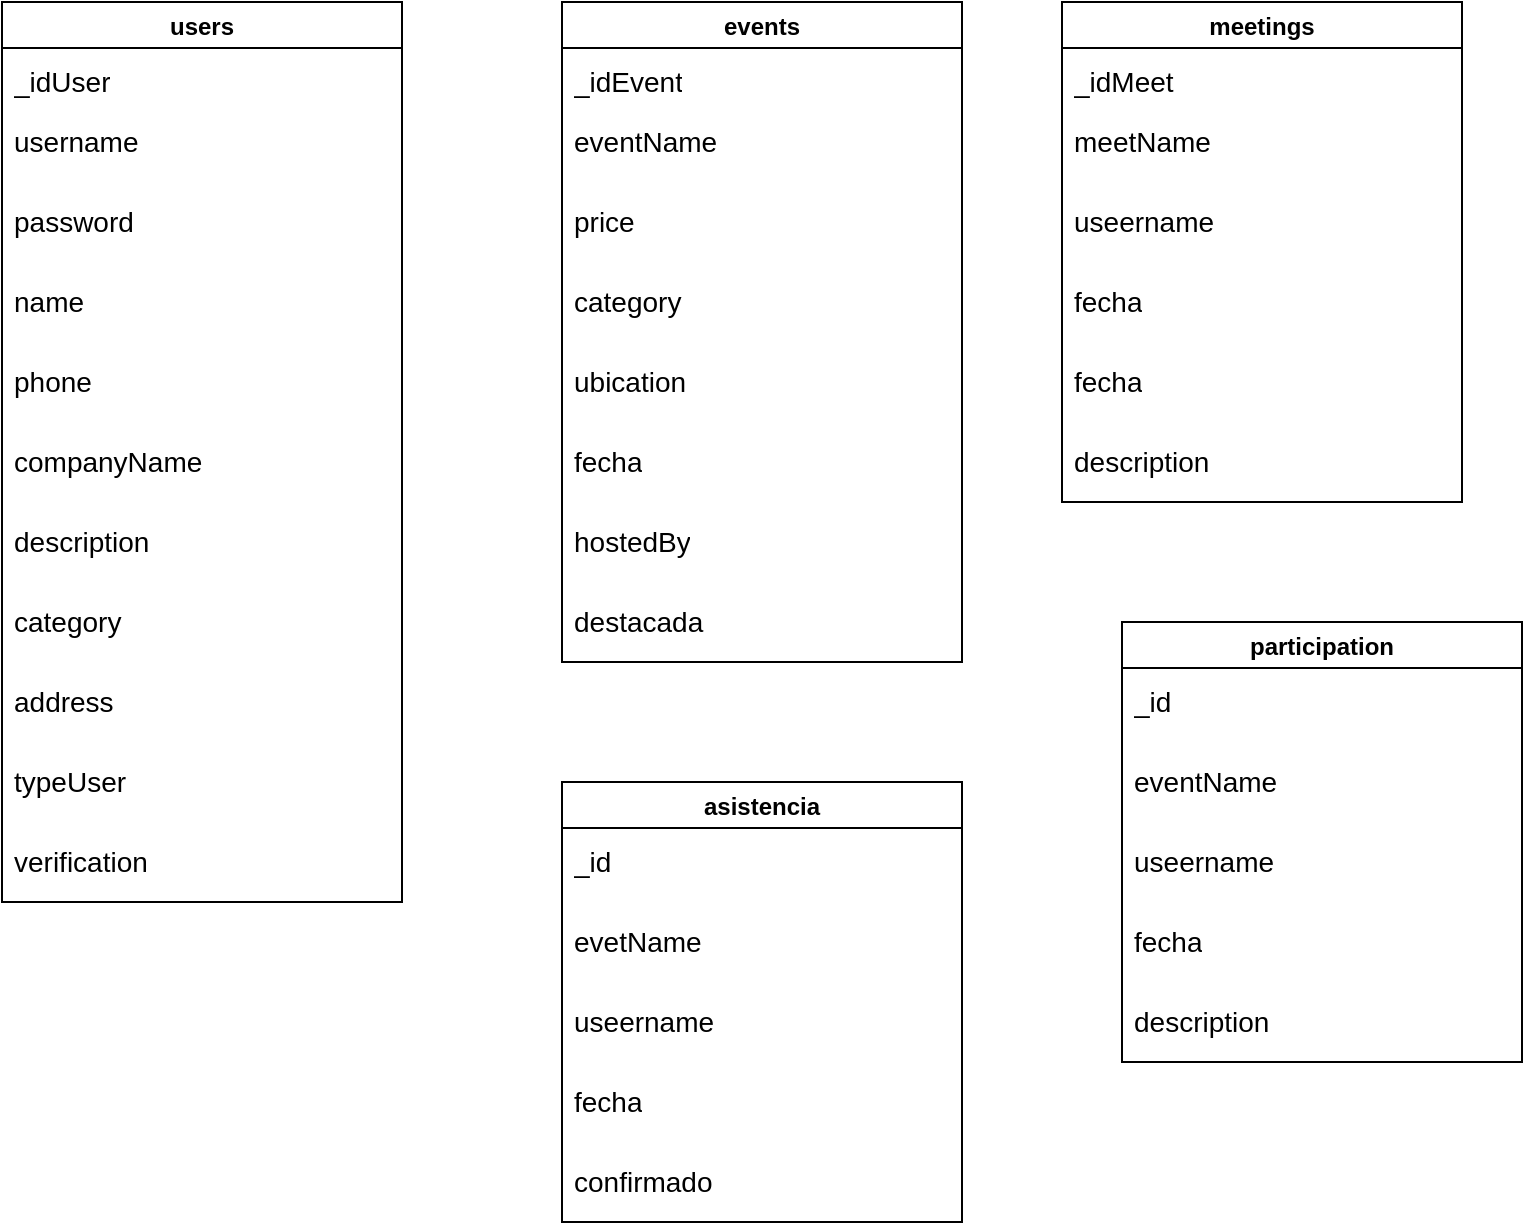 <mxfile version="21.6.2" type="device">
  <diagram name="Página-1" id="U70TPZcP0qpS3oESuaog">
    <mxGraphModel dx="1035" dy="532" grid="1" gridSize="10" guides="1" tooltips="1" connect="1" arrows="1" fold="1" page="1" pageScale="1" pageWidth="850" pageHeight="1100" math="0" shadow="0">
      <root>
        <mxCell id="0" />
        <mxCell id="1" parent="0" />
        <mxCell id="S3yzE3x7xjCm-AzWG-4F-11" value="users" style="swimlane;" vertex="1" parent="1">
          <mxGeometry x="80" y="30" width="200" height="450" as="geometry" />
        </mxCell>
        <mxCell id="S3yzE3x7xjCm-AzWG-4F-12" value="_idUser" style="text;strokeColor=none;fillColor=none;align=left;verticalAlign=middle;spacingLeft=4;spacingRight=4;overflow=hidden;points=[[0,0.5],[1,0.5]];portConstraint=eastwest;rotatable=0;whiteSpace=wrap;html=1;fontSize=14;" vertex="1" parent="S3yzE3x7xjCm-AzWG-4F-11">
          <mxGeometry y="20" width="200" height="40" as="geometry" />
        </mxCell>
        <mxCell id="S3yzE3x7xjCm-AzWG-4F-13" value="username" style="text;strokeColor=none;fillColor=none;align=left;verticalAlign=middle;spacingLeft=4;spacingRight=4;overflow=hidden;points=[[0,0.5],[1,0.5]];portConstraint=eastwest;rotatable=0;whiteSpace=wrap;html=1;fontSize=14;" vertex="1" parent="S3yzE3x7xjCm-AzWG-4F-11">
          <mxGeometry y="50" width="200" height="40" as="geometry" />
        </mxCell>
        <mxCell id="S3yzE3x7xjCm-AzWG-4F-14" value="password" style="text;strokeColor=none;fillColor=none;align=left;verticalAlign=middle;spacingLeft=4;spacingRight=4;overflow=hidden;points=[[0,0.5],[1,0.5]];portConstraint=eastwest;rotatable=0;whiteSpace=wrap;html=1;fontSize=14;" vertex="1" parent="S3yzE3x7xjCm-AzWG-4F-11">
          <mxGeometry y="90" width="200" height="40" as="geometry" />
        </mxCell>
        <mxCell id="S3yzE3x7xjCm-AzWG-4F-15" value="name" style="text;strokeColor=none;fillColor=none;align=left;verticalAlign=middle;spacingLeft=4;spacingRight=4;overflow=hidden;points=[[0,0.5],[1,0.5]];portConstraint=eastwest;rotatable=0;whiteSpace=wrap;html=1;fontSize=14;" vertex="1" parent="S3yzE3x7xjCm-AzWG-4F-11">
          <mxGeometry y="130" width="200" height="40" as="geometry" />
        </mxCell>
        <mxCell id="S3yzE3x7xjCm-AzWG-4F-16" value="companyName" style="text;strokeColor=none;fillColor=none;align=left;verticalAlign=middle;spacingLeft=4;spacingRight=4;overflow=hidden;points=[[0,0.5],[1,0.5]];portConstraint=eastwest;rotatable=0;whiteSpace=wrap;html=1;fontSize=14;" vertex="1" parent="S3yzE3x7xjCm-AzWG-4F-11">
          <mxGeometry y="210" width="200" height="40" as="geometry" />
        </mxCell>
        <mxCell id="S3yzE3x7xjCm-AzWG-4F-17" value="address" style="text;strokeColor=none;fillColor=none;align=left;verticalAlign=middle;spacingLeft=4;spacingRight=4;overflow=hidden;points=[[0,0.5],[1,0.5]];portConstraint=eastwest;rotatable=0;whiteSpace=wrap;html=1;fontSize=14;" vertex="1" parent="S3yzE3x7xjCm-AzWG-4F-11">
          <mxGeometry y="330" width="200" height="40" as="geometry" />
        </mxCell>
        <mxCell id="S3yzE3x7xjCm-AzWG-4F-18" value="category" style="text;strokeColor=none;fillColor=none;align=left;verticalAlign=middle;spacingLeft=4;spacingRight=4;overflow=hidden;points=[[0,0.5],[1,0.5]];portConstraint=eastwest;rotatable=0;whiteSpace=wrap;html=1;fontSize=14;" vertex="1" parent="S3yzE3x7xjCm-AzWG-4F-11">
          <mxGeometry y="290" width="200" height="40" as="geometry" />
        </mxCell>
        <mxCell id="S3yzE3x7xjCm-AzWG-4F-20" value="description" style="text;strokeColor=none;fillColor=none;align=left;verticalAlign=middle;spacingLeft=4;spacingRight=4;overflow=hidden;points=[[0,0.5],[1,0.5]];portConstraint=eastwest;rotatable=0;whiteSpace=wrap;html=1;fontSize=14;" vertex="1" parent="S3yzE3x7xjCm-AzWG-4F-11">
          <mxGeometry y="250" width="200" height="40" as="geometry" />
        </mxCell>
        <mxCell id="S3yzE3x7xjCm-AzWG-4F-21" value="phone" style="text;strokeColor=none;fillColor=none;align=left;verticalAlign=middle;spacingLeft=4;spacingRight=4;overflow=hidden;points=[[0,0.5],[1,0.5]];portConstraint=eastwest;rotatable=0;whiteSpace=wrap;html=1;fontSize=14;" vertex="1" parent="S3yzE3x7xjCm-AzWG-4F-11">
          <mxGeometry y="170" width="200" height="40" as="geometry" />
        </mxCell>
        <mxCell id="S3yzE3x7xjCm-AzWG-4F-22" value="typeUser" style="text;strokeColor=none;fillColor=none;align=left;verticalAlign=middle;spacingLeft=4;spacingRight=4;overflow=hidden;points=[[0,0.5],[1,0.5]];portConstraint=eastwest;rotatable=0;whiteSpace=wrap;html=1;fontSize=14;" vertex="1" parent="S3yzE3x7xjCm-AzWG-4F-11">
          <mxGeometry y="370" width="200" height="40" as="geometry" />
        </mxCell>
        <mxCell id="S3yzE3x7xjCm-AzWG-4F-69" value="verification" style="text;strokeColor=none;fillColor=none;align=left;verticalAlign=middle;spacingLeft=4;spacingRight=4;overflow=hidden;points=[[0,0.5],[1,0.5]];portConstraint=eastwest;rotatable=0;whiteSpace=wrap;html=1;fontSize=14;" vertex="1" parent="S3yzE3x7xjCm-AzWG-4F-11">
          <mxGeometry y="410" width="200" height="40" as="geometry" />
        </mxCell>
        <mxCell id="S3yzE3x7xjCm-AzWG-4F-36" value="events" style="swimlane;" vertex="1" parent="1">
          <mxGeometry x="360" y="30" width="200" height="330" as="geometry" />
        </mxCell>
        <mxCell id="S3yzE3x7xjCm-AzWG-4F-37" value="_idEvent" style="text;strokeColor=none;fillColor=none;align=left;verticalAlign=middle;spacingLeft=4;spacingRight=4;overflow=hidden;points=[[0,0.5],[1,0.5]];portConstraint=eastwest;rotatable=0;whiteSpace=wrap;html=1;fontSize=14;" vertex="1" parent="S3yzE3x7xjCm-AzWG-4F-36">
          <mxGeometry y="20" width="200" height="40" as="geometry" />
        </mxCell>
        <mxCell id="S3yzE3x7xjCm-AzWG-4F-38" value="eventName" style="text;strokeColor=none;fillColor=none;align=left;verticalAlign=middle;spacingLeft=4;spacingRight=4;overflow=hidden;points=[[0,0.5],[1,0.5]];portConstraint=eastwest;rotatable=0;whiteSpace=wrap;html=1;fontSize=14;" vertex="1" parent="S3yzE3x7xjCm-AzWG-4F-36">
          <mxGeometry y="50" width="200" height="40" as="geometry" />
        </mxCell>
        <mxCell id="S3yzE3x7xjCm-AzWG-4F-39" value="price" style="text;strokeColor=none;fillColor=none;align=left;verticalAlign=middle;spacingLeft=4;spacingRight=4;overflow=hidden;points=[[0,0.5],[1,0.5]];portConstraint=eastwest;rotatable=0;whiteSpace=wrap;html=1;fontSize=14;" vertex="1" parent="S3yzE3x7xjCm-AzWG-4F-36">
          <mxGeometry y="90" width="200" height="40" as="geometry" />
        </mxCell>
        <mxCell id="S3yzE3x7xjCm-AzWG-4F-40" value="category" style="text;strokeColor=none;fillColor=none;align=left;verticalAlign=middle;spacingLeft=4;spacingRight=4;overflow=hidden;points=[[0,0.5],[1,0.5]];portConstraint=eastwest;rotatable=0;whiteSpace=wrap;html=1;fontSize=14;" vertex="1" parent="S3yzE3x7xjCm-AzWG-4F-36">
          <mxGeometry y="130" width="200" height="40" as="geometry" />
        </mxCell>
        <mxCell id="S3yzE3x7xjCm-AzWG-4F-41" value="fecha" style="text;strokeColor=none;fillColor=none;align=left;verticalAlign=middle;spacingLeft=4;spacingRight=4;overflow=hidden;points=[[0,0.5],[1,0.5]];portConstraint=eastwest;rotatable=0;whiteSpace=wrap;html=1;fontSize=14;" vertex="1" parent="S3yzE3x7xjCm-AzWG-4F-36">
          <mxGeometry y="210" width="200" height="40" as="geometry" />
        </mxCell>
        <mxCell id="S3yzE3x7xjCm-AzWG-4F-43" value="destacada" style="text;strokeColor=none;fillColor=none;align=left;verticalAlign=middle;spacingLeft=4;spacingRight=4;overflow=hidden;points=[[0,0.5],[1,0.5]];portConstraint=eastwest;rotatable=0;whiteSpace=wrap;html=1;fontSize=14;" vertex="1" parent="S3yzE3x7xjCm-AzWG-4F-36">
          <mxGeometry y="290" width="200" height="40" as="geometry" />
        </mxCell>
        <mxCell id="S3yzE3x7xjCm-AzWG-4F-44" value="hostedBy" style="text;strokeColor=none;fillColor=none;align=left;verticalAlign=middle;spacingLeft=4;spacingRight=4;overflow=hidden;points=[[0,0.5],[1,0.5]];portConstraint=eastwest;rotatable=0;whiteSpace=wrap;html=1;fontSize=14;" vertex="1" parent="S3yzE3x7xjCm-AzWG-4F-36">
          <mxGeometry y="250" width="200" height="40" as="geometry" />
        </mxCell>
        <mxCell id="S3yzE3x7xjCm-AzWG-4F-45" value="ubication" style="text;strokeColor=none;fillColor=none;align=left;verticalAlign=middle;spacingLeft=4;spacingRight=4;overflow=hidden;points=[[0,0.5],[1,0.5]];portConstraint=eastwest;rotatable=0;whiteSpace=wrap;html=1;fontSize=14;" vertex="1" parent="S3yzE3x7xjCm-AzWG-4F-36">
          <mxGeometry y="170" width="200" height="40" as="geometry" />
        </mxCell>
        <mxCell id="S3yzE3x7xjCm-AzWG-4F-47" value="meetings" style="swimlane;" vertex="1" parent="1">
          <mxGeometry x="610" y="30" width="200" height="250" as="geometry" />
        </mxCell>
        <mxCell id="S3yzE3x7xjCm-AzWG-4F-48" value="_idMeet" style="text;strokeColor=none;fillColor=none;align=left;verticalAlign=middle;spacingLeft=4;spacingRight=4;overflow=hidden;points=[[0,0.5],[1,0.5]];portConstraint=eastwest;rotatable=0;whiteSpace=wrap;html=1;fontSize=14;" vertex="1" parent="S3yzE3x7xjCm-AzWG-4F-47">
          <mxGeometry y="20" width="200" height="40" as="geometry" />
        </mxCell>
        <mxCell id="S3yzE3x7xjCm-AzWG-4F-49" value="meetName" style="text;strokeColor=none;fillColor=none;align=left;verticalAlign=middle;spacingLeft=4;spacingRight=4;overflow=hidden;points=[[0,0.5],[1,0.5]];portConstraint=eastwest;rotatable=0;whiteSpace=wrap;html=1;fontSize=14;" vertex="1" parent="S3yzE3x7xjCm-AzWG-4F-47">
          <mxGeometry y="50" width="200" height="40" as="geometry" />
        </mxCell>
        <mxCell id="S3yzE3x7xjCm-AzWG-4F-50" value="useername" style="text;strokeColor=none;fillColor=none;align=left;verticalAlign=middle;spacingLeft=4;spacingRight=4;overflow=hidden;points=[[0,0.5],[1,0.5]];portConstraint=eastwest;rotatable=0;whiteSpace=wrap;html=1;fontSize=14;" vertex="1" parent="S3yzE3x7xjCm-AzWG-4F-47">
          <mxGeometry y="90" width="200" height="40" as="geometry" />
        </mxCell>
        <mxCell id="S3yzE3x7xjCm-AzWG-4F-51" value="fecha" style="text;strokeColor=none;fillColor=none;align=left;verticalAlign=middle;spacingLeft=4;spacingRight=4;overflow=hidden;points=[[0,0.5],[1,0.5]];portConstraint=eastwest;rotatable=0;whiteSpace=wrap;html=1;fontSize=14;" vertex="1" parent="S3yzE3x7xjCm-AzWG-4F-47">
          <mxGeometry y="130" width="200" height="40" as="geometry" />
        </mxCell>
        <mxCell id="S3yzE3x7xjCm-AzWG-4F-52" value="description" style="text;strokeColor=none;fillColor=none;align=left;verticalAlign=middle;spacingLeft=4;spacingRight=4;overflow=hidden;points=[[0,0.5],[1,0.5]];portConstraint=eastwest;rotatable=0;whiteSpace=wrap;html=1;fontSize=14;" vertex="1" parent="S3yzE3x7xjCm-AzWG-4F-47">
          <mxGeometry y="210" width="200" height="40" as="geometry" />
        </mxCell>
        <mxCell id="S3yzE3x7xjCm-AzWG-4F-55" value="fecha" style="text;strokeColor=none;fillColor=none;align=left;verticalAlign=middle;spacingLeft=4;spacingRight=4;overflow=hidden;points=[[0,0.5],[1,0.5]];portConstraint=eastwest;rotatable=0;whiteSpace=wrap;html=1;fontSize=14;" vertex="1" parent="S3yzE3x7xjCm-AzWG-4F-47">
          <mxGeometry y="170" width="200" height="40" as="geometry" />
        </mxCell>
        <mxCell id="S3yzE3x7xjCm-AzWG-4F-56" value="asistencia" style="swimlane;" vertex="1" parent="1">
          <mxGeometry x="360" y="420" width="200" height="220" as="geometry" />
        </mxCell>
        <mxCell id="S3yzE3x7xjCm-AzWG-4F-57" value="_id" style="text;strokeColor=none;fillColor=none;align=left;verticalAlign=middle;spacingLeft=4;spacingRight=4;overflow=hidden;points=[[0,0.5],[1,0.5]];portConstraint=eastwest;rotatable=0;whiteSpace=wrap;html=1;fontSize=14;" vertex="1" parent="S3yzE3x7xjCm-AzWG-4F-56">
          <mxGeometry y="20" width="200" height="40" as="geometry" />
        </mxCell>
        <mxCell id="S3yzE3x7xjCm-AzWG-4F-58" value="evetName" style="text;strokeColor=none;fillColor=none;align=left;verticalAlign=middle;spacingLeft=4;spacingRight=4;overflow=hidden;points=[[0,0.5],[1,0.5]];portConstraint=eastwest;rotatable=0;whiteSpace=wrap;html=1;fontSize=14;" vertex="1" parent="S3yzE3x7xjCm-AzWG-4F-56">
          <mxGeometry y="60" width="200" height="40" as="geometry" />
        </mxCell>
        <mxCell id="S3yzE3x7xjCm-AzWG-4F-59" value="useername" style="text;strokeColor=none;fillColor=none;align=left;verticalAlign=middle;spacingLeft=4;spacingRight=4;overflow=hidden;points=[[0,0.5],[1,0.5]];portConstraint=eastwest;rotatable=0;whiteSpace=wrap;html=1;fontSize=14;" vertex="1" parent="S3yzE3x7xjCm-AzWG-4F-56">
          <mxGeometry y="100" width="200" height="40" as="geometry" />
        </mxCell>
        <mxCell id="S3yzE3x7xjCm-AzWG-4F-62" value="fecha" style="text;strokeColor=none;fillColor=none;align=left;verticalAlign=middle;spacingLeft=4;spacingRight=4;overflow=hidden;points=[[0,0.5],[1,0.5]];portConstraint=eastwest;rotatable=0;whiteSpace=wrap;html=1;fontSize=14;" vertex="1" parent="S3yzE3x7xjCm-AzWG-4F-56">
          <mxGeometry y="140" width="200" height="40" as="geometry" />
        </mxCell>
        <mxCell id="S3yzE3x7xjCm-AzWG-4F-70" value="confirmado" style="text;strokeColor=none;fillColor=none;align=left;verticalAlign=middle;spacingLeft=4;spacingRight=4;overflow=hidden;points=[[0,0.5],[1,0.5]];portConstraint=eastwest;rotatable=0;whiteSpace=wrap;html=1;fontSize=14;" vertex="1" parent="S3yzE3x7xjCm-AzWG-4F-56">
          <mxGeometry y="180" width="200" height="40" as="geometry" />
        </mxCell>
        <mxCell id="S3yzE3x7xjCm-AzWG-4F-71" value="participation" style="swimlane;" vertex="1" parent="1">
          <mxGeometry x="640" y="340" width="200" height="220" as="geometry" />
        </mxCell>
        <mxCell id="S3yzE3x7xjCm-AzWG-4F-72" value="_id" style="text;strokeColor=none;fillColor=none;align=left;verticalAlign=middle;spacingLeft=4;spacingRight=4;overflow=hidden;points=[[0,0.5],[1,0.5]];portConstraint=eastwest;rotatable=0;whiteSpace=wrap;html=1;fontSize=14;" vertex="1" parent="S3yzE3x7xjCm-AzWG-4F-71">
          <mxGeometry y="20" width="200" height="40" as="geometry" />
        </mxCell>
        <mxCell id="S3yzE3x7xjCm-AzWG-4F-73" value="eventName" style="text;strokeColor=none;fillColor=none;align=left;verticalAlign=middle;spacingLeft=4;spacingRight=4;overflow=hidden;points=[[0,0.5],[1,0.5]];portConstraint=eastwest;rotatable=0;whiteSpace=wrap;html=1;fontSize=14;" vertex="1" parent="S3yzE3x7xjCm-AzWG-4F-71">
          <mxGeometry y="60" width="200" height="40" as="geometry" />
        </mxCell>
        <mxCell id="S3yzE3x7xjCm-AzWG-4F-74" value="useername" style="text;strokeColor=none;fillColor=none;align=left;verticalAlign=middle;spacingLeft=4;spacingRight=4;overflow=hidden;points=[[0,0.5],[1,0.5]];portConstraint=eastwest;rotatable=0;whiteSpace=wrap;html=1;fontSize=14;" vertex="1" parent="S3yzE3x7xjCm-AzWG-4F-71">
          <mxGeometry y="100" width="200" height="40" as="geometry" />
        </mxCell>
        <mxCell id="S3yzE3x7xjCm-AzWG-4F-75" value="fecha" style="text;strokeColor=none;fillColor=none;align=left;verticalAlign=middle;spacingLeft=4;spacingRight=4;overflow=hidden;points=[[0,0.5],[1,0.5]];portConstraint=eastwest;rotatable=0;whiteSpace=wrap;html=1;fontSize=14;" vertex="1" parent="S3yzE3x7xjCm-AzWG-4F-71">
          <mxGeometry y="140" width="200" height="40" as="geometry" />
        </mxCell>
        <mxCell id="S3yzE3x7xjCm-AzWG-4F-77" value="description" style="text;strokeColor=none;fillColor=none;align=left;verticalAlign=middle;spacingLeft=4;spacingRight=4;overflow=hidden;points=[[0,0.5],[1,0.5]];portConstraint=eastwest;rotatable=0;whiteSpace=wrap;html=1;fontSize=14;" vertex="1" parent="S3yzE3x7xjCm-AzWG-4F-71">
          <mxGeometry y="180" width="200" height="40" as="geometry" />
        </mxCell>
      </root>
    </mxGraphModel>
  </diagram>
</mxfile>
